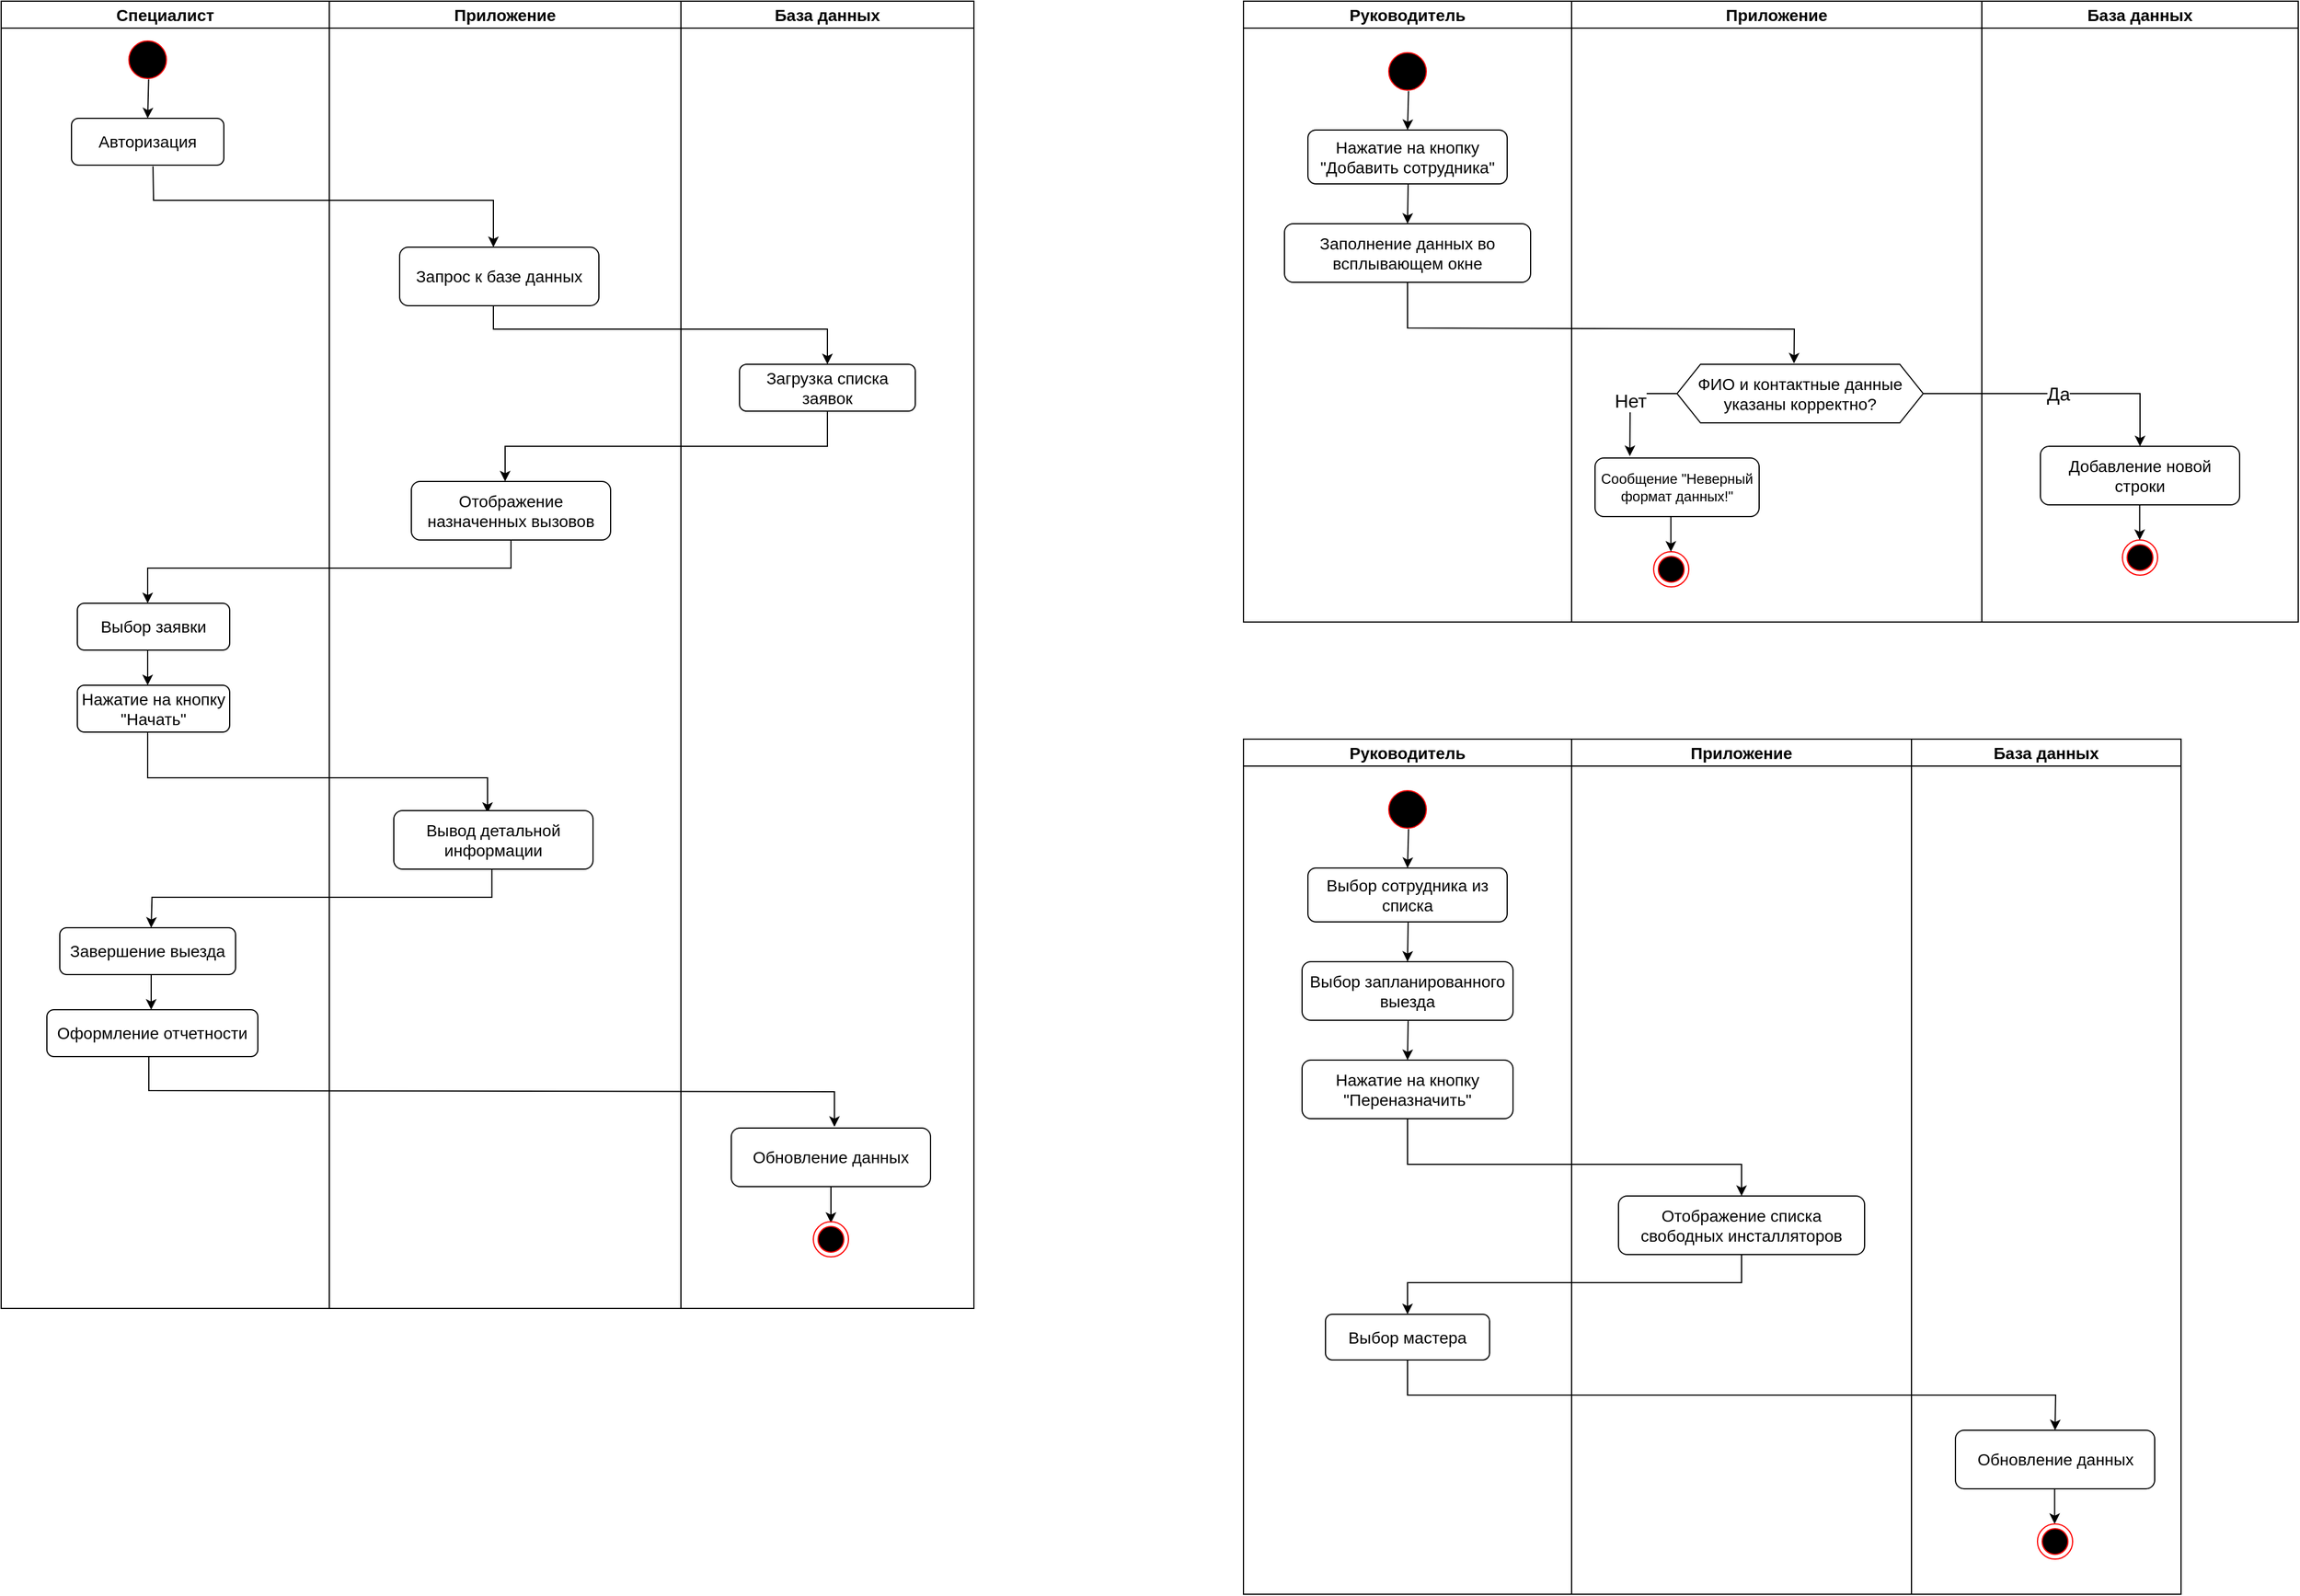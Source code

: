 <mxfile version="24.7.5">
  <diagram name="Страница — 1" id="0-6oQkvtcUhY1Rr3Mdyo">
    <mxGraphModel dx="1183" dy="1188" grid="0" gridSize="10" guides="1" tooltips="1" connect="1" arrows="1" fold="1" page="1" pageScale="1" pageWidth="3300" pageHeight="2339" math="0" shadow="0">
      <root>
        <mxCell id="0" />
        <mxCell id="1" parent="0" />
        <mxCell id="awgoyA_Zgk-H656Sgtl1-2" value="&lt;span style=&quot;font-size: 14px;&quot;&gt;База данных&lt;/span&gt;" style="swimlane;whiteSpace=wrap;html=1;" parent="1" vertex="1">
          <mxGeometry x="780" y="120" width="250" height="1116" as="geometry" />
        </mxCell>
        <mxCell id="awgoyA_Zgk-H656Sgtl1-8" value="Загрузка списка заявок" style="rounded=1;whiteSpace=wrap;html=1;fontSize=14;" parent="awgoyA_Zgk-H656Sgtl1-2" vertex="1">
          <mxGeometry x="50" y="310" width="150" height="40" as="geometry" />
        </mxCell>
        <mxCell id="awgoyA_Zgk-H656Sgtl1-17" value="" style="endArrow=classic;html=1;rounded=0;exitX=0.5;exitY=1;exitDx=0;exitDy=0;entryX=0.5;entryY=0;entryDx=0;entryDy=0;" parent="awgoyA_Zgk-H656Sgtl1-2" target="awgoyA_Zgk-H656Sgtl1-8" edge="1">
          <mxGeometry width="50" height="50" relative="1" as="geometry">
            <mxPoint x="-160" y="260" as="sourcePoint" />
            <mxPoint x="160" y="310" as="targetPoint" />
            <Array as="points">
              <mxPoint x="-160" y="280" />
              <mxPoint x="125" y="280" />
            </Array>
          </mxGeometry>
        </mxCell>
        <mxCell id="awgoyA_Zgk-H656Sgtl1-32" value="" style="endArrow=classic;html=1;rounded=0;exitX=0.5;exitY=1;exitDx=0;exitDy=0;" parent="awgoyA_Zgk-H656Sgtl1-2" source="awgoyA_Zgk-H656Sgtl1-35" edge="1">
          <mxGeometry width="50" height="50" relative="1" as="geometry">
            <mxPoint x="134.71" y="1080" as="sourcePoint" />
            <mxPoint x="128" y="1043" as="targetPoint" />
          </mxGeometry>
        </mxCell>
        <mxCell id="awgoyA_Zgk-H656Sgtl1-31" value="" style="ellipse;html=1;shape=endState;fillColor=#000000;strokeColor=#ff0000;" parent="awgoyA_Zgk-H656Sgtl1-2" vertex="1">
          <mxGeometry x="113" y="1042" width="30" height="30" as="geometry" />
        </mxCell>
        <mxCell id="awgoyA_Zgk-H656Sgtl1-35" value="Обновление данных" style="rounded=1;whiteSpace=wrap;html=1;fontSize=14;" parent="awgoyA_Zgk-H656Sgtl1-2" vertex="1">
          <mxGeometry x="43" y="962" width="170" height="50" as="geometry" />
        </mxCell>
        <mxCell id="awgoyA_Zgk-H656Sgtl1-1" value="&lt;span style=&quot;font-size: 14px;&quot;&gt;Специалист&lt;/span&gt;" style="swimlane;whiteSpace=wrap;html=1;" parent="awgoyA_Zgk-H656Sgtl1-2" vertex="1">
          <mxGeometry x="-580" width="280" height="1116" as="geometry" />
        </mxCell>
        <mxCell id="awgoyA_Zgk-H656Sgtl1-3" value="" style="ellipse;html=1;shape=startState;fillColor=#000000;strokeColor=#ff0000;" parent="awgoyA_Zgk-H656Sgtl1-1" vertex="1">
          <mxGeometry x="105" y="30" width="40" height="40" as="geometry" />
        </mxCell>
        <mxCell id="awgoyA_Zgk-H656Sgtl1-5" value="" style="endArrow=classic;html=1;rounded=0;entryX=0.5;entryY=0;entryDx=0;entryDy=0;exitX=0.521;exitY=0.918;exitDx=0;exitDy=0;exitPerimeter=0;" parent="awgoyA_Zgk-H656Sgtl1-1" source="awgoyA_Zgk-H656Sgtl1-3" target="awgoyA_Zgk-H656Sgtl1-6" edge="1">
          <mxGeometry width="50" height="50" relative="1" as="geometry">
            <mxPoint x="121" y="70" as="sourcePoint" />
            <mxPoint x="175" y="110" as="targetPoint" />
          </mxGeometry>
        </mxCell>
        <mxCell id="awgoyA_Zgk-H656Sgtl1-6" value="Авторизация" style="rounded=1;whiteSpace=wrap;html=1;fontSize=14;" parent="awgoyA_Zgk-H656Sgtl1-1" vertex="1">
          <mxGeometry x="60" y="100" width="130" height="40" as="geometry" />
        </mxCell>
        <mxCell id="awgoyA_Zgk-H656Sgtl1-34" value="" style="endArrow=classic;html=1;rounded=0;exitX=0.535;exitY=1.025;exitDx=0;exitDy=0;exitPerimeter=0;entryX=0.5;entryY=0;entryDx=0;entryDy=0;" parent="awgoyA_Zgk-H656Sgtl1-1" edge="1">
          <mxGeometry width="50" height="50" relative="1" as="geometry">
            <mxPoint x="126" y="901" as="sourcePoint" />
            <mxPoint x="711" y="961" as="targetPoint" />
            <Array as="points">
              <mxPoint x="126" y="930" />
              <mxPoint x="711" y="931" />
            </Array>
          </mxGeometry>
        </mxCell>
        <mxCell id="awgoyA_Zgk-H656Sgtl1-28" value="Завершение выезда" style="rounded=1;whiteSpace=wrap;html=1;fontSize=14;" parent="awgoyA_Zgk-H656Sgtl1-1" vertex="1">
          <mxGeometry x="50" y="791" width="150" height="40" as="geometry" />
        </mxCell>
        <mxCell id="awgoyA_Zgk-H656Sgtl1-29" value="" style="endArrow=classic;html=1;rounded=0;exitX=0.5;exitY=1;exitDx=0;exitDy=0;" parent="awgoyA_Zgk-H656Sgtl1-1" edge="1">
          <mxGeometry width="50" height="50" relative="1" as="geometry">
            <mxPoint x="128" y="831" as="sourcePoint" />
            <mxPoint x="128" y="861" as="targetPoint" />
          </mxGeometry>
        </mxCell>
        <mxCell id="awgoyA_Zgk-H656Sgtl1-30" value="Оформление отчетности" style="rounded=1;whiteSpace=wrap;html=1;fontSize=14;" parent="awgoyA_Zgk-H656Sgtl1-1" vertex="1">
          <mxGeometry x="39" y="861" width="180" height="40" as="geometry" />
        </mxCell>
        <mxCell id="awgoyA_Zgk-H656Sgtl1-7" value="" style="endArrow=classic;html=1;rounded=0;exitX=0.535;exitY=1.025;exitDx=0;exitDy=0;exitPerimeter=0;" parent="1" source="awgoyA_Zgk-H656Sgtl1-6" edge="1">
          <mxGeometry width="50" height="50" relative="1" as="geometry">
            <mxPoint x="380" y="360" as="sourcePoint" />
            <mxPoint x="620" y="330" as="targetPoint" />
            <Array as="points">
              <mxPoint x="330" y="290" />
              <mxPoint x="620" y="290" />
            </Array>
          </mxGeometry>
        </mxCell>
        <mxCell id="awgoyA_Zgk-H656Sgtl1-10" value="&lt;span style=&quot;font-size: 14px;&quot;&gt;Приложение&lt;/span&gt;" style="swimlane;whiteSpace=wrap;html=1;" parent="1" vertex="1">
          <mxGeometry x="480" y="120" width="300" height="1116" as="geometry" />
        </mxCell>
        <mxCell id="awgoyA_Zgk-H656Sgtl1-16" value="Запрос к базе данных" style="rounded=1;whiteSpace=wrap;html=1;fontSize=14;" parent="awgoyA_Zgk-H656Sgtl1-10" vertex="1">
          <mxGeometry x="60" y="210" width="170" height="50" as="geometry" />
        </mxCell>
        <mxCell id="awgoyA_Zgk-H656Sgtl1-19" value="Выбор заявки" style="rounded=1;whiteSpace=wrap;html=1;fontSize=14;" parent="awgoyA_Zgk-H656Sgtl1-10" vertex="1">
          <mxGeometry x="-215" y="514" width="130" height="40" as="geometry" />
        </mxCell>
        <mxCell id="awgoyA_Zgk-H656Sgtl1-20" value="" style="endArrow=classic;html=1;rounded=0;exitX=0.5;exitY=1;exitDx=0;exitDy=0;" parent="awgoyA_Zgk-H656Sgtl1-10" edge="1">
          <mxGeometry width="50" height="50" relative="1" as="geometry">
            <mxPoint x="-155" y="554" as="sourcePoint" />
            <mxPoint x="-155" y="584" as="targetPoint" />
          </mxGeometry>
        </mxCell>
        <mxCell id="awgoyA_Zgk-H656Sgtl1-21" value="Нажатие на кнопку &quot;Начать&quot;" style="rounded=1;whiteSpace=wrap;html=1;fontSize=14;" parent="awgoyA_Zgk-H656Sgtl1-10" vertex="1">
          <mxGeometry x="-215" y="584" width="130" height="40" as="geometry" />
        </mxCell>
        <mxCell id="awgoyA_Zgk-H656Sgtl1-22" value="" style="endArrow=classic;html=1;rounded=0;exitX=0.535;exitY=1.025;exitDx=0;exitDy=0;exitPerimeter=0;" parent="awgoyA_Zgk-H656Sgtl1-10" edge="1">
          <mxGeometry width="50" height="50" relative="1" as="geometry">
            <mxPoint x="-155" y="624" as="sourcePoint" />
            <mxPoint x="135" y="693" as="targetPoint" />
            <Array as="points">
              <mxPoint x="-155" y="663" />
              <mxPoint x="135" y="663" />
            </Array>
          </mxGeometry>
        </mxCell>
        <mxCell id="awgoyA_Zgk-H656Sgtl1-15" value="Отображение назначенных вызовов" style="rounded=1;whiteSpace=wrap;html=1;fontSize=14;" parent="awgoyA_Zgk-H656Sgtl1-10" vertex="1">
          <mxGeometry x="70" y="410" width="170" height="50" as="geometry" />
        </mxCell>
        <mxCell id="awgoyA_Zgk-H656Sgtl1-23" value="Вывод детальной информации" style="rounded=1;whiteSpace=wrap;html=1;fontSize=14;" parent="awgoyA_Zgk-H656Sgtl1-10" vertex="1">
          <mxGeometry x="55" y="691" width="170" height="50" as="geometry" />
        </mxCell>
        <mxCell id="awgoyA_Zgk-H656Sgtl1-18" value="" style="endArrow=classic;html=1;rounded=0;exitX=0.5;exitY=1;exitDx=0;exitDy=0;" parent="awgoyA_Zgk-H656Sgtl1-10" source="awgoyA_Zgk-H656Sgtl1-15" edge="1">
          <mxGeometry width="50" height="50" relative="1" as="geometry">
            <mxPoint x="160" y="460" as="sourcePoint" />
            <mxPoint x="-155" y="514" as="targetPoint" />
            <Array as="points">
              <mxPoint x="155" y="484" />
              <mxPoint x="-155" y="484" />
            </Array>
          </mxGeometry>
        </mxCell>
        <mxCell id="awgoyA_Zgk-H656Sgtl1-27" value="" style="endArrow=classic;html=1;rounded=0;exitX=0.5;exitY=1;exitDx=0;exitDy=0;entryX=0.462;entryY=0;entryDx=0;entryDy=0;entryPerimeter=0;" parent="awgoyA_Zgk-H656Sgtl1-10" edge="1">
          <mxGeometry width="50" height="50" relative="1" as="geometry">
            <mxPoint x="138.7" y="741" as="sourcePoint" />
            <mxPoint x="-152.0" y="791" as="targetPoint" />
            <Array as="points">
              <mxPoint x="138.7" y="765" />
              <mxPoint x="-151.3" y="765" />
            </Array>
          </mxGeometry>
        </mxCell>
        <mxCell id="awgoyA_Zgk-H656Sgtl1-14" value="" style="endArrow=classic;html=1;rounded=0;exitX=0.5;exitY=1;exitDx=0;exitDy=0;" parent="1" source="awgoyA_Zgk-H656Sgtl1-8" edge="1">
          <mxGeometry width="50" height="50" relative="1" as="geometry">
            <mxPoint x="415" y="486" as="sourcePoint" />
            <mxPoint x="630" y="530" as="targetPoint" />
            <Array as="points">
              <mxPoint x="905" y="500" />
              <mxPoint x="630" y="500" />
            </Array>
          </mxGeometry>
        </mxCell>
        <mxCell id="awgoyA_Zgk-H656Sgtl1-36" value="&lt;span style=&quot;font-size: 14px;&quot;&gt;Руководитель&lt;/span&gt;" style="swimlane;whiteSpace=wrap;html=1;" parent="1" vertex="1">
          <mxGeometry x="1260" y="120" width="280" height="530" as="geometry" />
        </mxCell>
        <mxCell id="awgoyA_Zgk-H656Sgtl1-37" value="" style="ellipse;html=1;shape=startState;fillColor=#000000;strokeColor=#ff0000;" parent="awgoyA_Zgk-H656Sgtl1-36" vertex="1">
          <mxGeometry x="120" y="40" width="40" height="40" as="geometry" />
        </mxCell>
        <mxCell id="awgoyA_Zgk-H656Sgtl1-38" value="" style="endArrow=classic;html=1;rounded=0;entryX=0.5;entryY=0;entryDx=0;entryDy=0;exitX=0.521;exitY=0.918;exitDx=0;exitDy=0;exitPerimeter=0;" parent="awgoyA_Zgk-H656Sgtl1-36" source="awgoyA_Zgk-H656Sgtl1-37" edge="1">
          <mxGeometry width="50" height="50" relative="1" as="geometry">
            <mxPoint x="136" y="80" as="sourcePoint" />
            <mxPoint x="140" y="110" as="targetPoint" />
          </mxGeometry>
        </mxCell>
        <mxCell id="awgoyA_Zgk-H656Sgtl1-50" value="Нажатие на кнопку &quot;Добавить сотрудника&quot;" style="rounded=1;whiteSpace=wrap;html=1;fontSize=14;" parent="awgoyA_Zgk-H656Sgtl1-36" vertex="1">
          <mxGeometry x="55" y="110" width="170" height="46" as="geometry" />
        </mxCell>
        <mxCell id="awgoyA_Zgk-H656Sgtl1-64" value="" style="endArrow=classic;html=1;rounded=0;entryX=0.5;entryY=0;entryDx=0;entryDy=0;exitX=0.521;exitY=0.918;exitDx=0;exitDy=0;exitPerimeter=0;" parent="awgoyA_Zgk-H656Sgtl1-36" target="awgoyA_Zgk-H656Sgtl1-65" edge="1">
          <mxGeometry width="50" height="50" relative="1" as="geometry">
            <mxPoint x="140.5" y="156" as="sourcePoint" />
            <mxPoint x="139.5" y="189" as="targetPoint" />
          </mxGeometry>
        </mxCell>
        <mxCell id="awgoyA_Zgk-H656Sgtl1-65" value="Заполнение данных во всплывающем окне" style="rounded=1;whiteSpace=wrap;html=1;fontSize=14;" parent="awgoyA_Zgk-H656Sgtl1-36" vertex="1">
          <mxGeometry x="35" y="190" width="210" height="50" as="geometry" />
        </mxCell>
        <mxCell id="awgoyA_Zgk-H656Sgtl1-41" value="&lt;span style=&quot;font-size: 14px;&quot;&gt;База данных&lt;/span&gt;" style="swimlane;whiteSpace=wrap;html=1;" parent="1" vertex="1">
          <mxGeometry x="1890" y="120" width="270" height="530" as="geometry" />
        </mxCell>
        <mxCell id="awgoyA_Zgk-H656Sgtl1-44" value="" style="ellipse;html=1;shape=endState;fillColor=#000000;strokeColor=#ff0000;" parent="awgoyA_Zgk-H656Sgtl1-41" vertex="1">
          <mxGeometry x="120" y="460" width="30" height="30" as="geometry" />
        </mxCell>
        <mxCell id="awgoyA_Zgk-H656Sgtl1-45" value="" style="endArrow=classic;html=1;rounded=0;exitX=0.5;exitY=1;exitDx=0;exitDy=0;" parent="awgoyA_Zgk-H656Sgtl1-41" edge="1">
          <mxGeometry width="50" height="50" relative="1" as="geometry">
            <mxPoint x="134.71" y="430" as="sourcePoint" />
            <mxPoint x="134.71" y="460" as="targetPoint" />
          </mxGeometry>
        </mxCell>
        <mxCell id="awgoyA_Zgk-H656Sgtl1-46" value="Добавление новой строки" style="rounded=1;whiteSpace=wrap;html=1;fontSize=14;" parent="awgoyA_Zgk-H656Sgtl1-41" vertex="1">
          <mxGeometry x="50" y="380" width="170" height="50" as="geometry" />
        </mxCell>
        <mxCell id="awgoyA_Zgk-H656Sgtl1-48" value="&lt;span style=&quot;font-size: 14px;&quot;&gt;Приложение&lt;/span&gt;" style="swimlane;whiteSpace=wrap;html=1;" parent="1" vertex="1">
          <mxGeometry x="1540" y="120" width="350" height="530" as="geometry" />
        </mxCell>
        <mxCell id="awgoyA_Zgk-H656Sgtl1-66" value="" style="endArrow=classic;html=1;rounded=0;exitX=0.535;exitY=1.025;exitDx=0;exitDy=0;exitPerimeter=0;entryX=0.475;entryY=-0.014;entryDx=0;entryDy=0;entryPerimeter=0;" parent="awgoyA_Zgk-H656Sgtl1-48" target="awgoyA_Zgk-H656Sgtl1-67" edge="1">
          <mxGeometry width="50" height="50" relative="1" as="geometry">
            <mxPoint x="-140" y="240" as="sourcePoint" />
            <mxPoint x="189" y="300" as="targetPoint" />
            <Array as="points">
              <mxPoint x="-140" y="279" />
              <mxPoint x="190" y="280" />
            </Array>
          </mxGeometry>
        </mxCell>
        <mxCell id="awgoyA_Zgk-H656Sgtl1-67" value="ФИО и контактные данные указаны корректно?" style="shape=hexagon;perimeter=hexagonPerimeter2;whiteSpace=wrap;html=1;fixedSize=1;fontSize=14;" parent="awgoyA_Zgk-H656Sgtl1-48" vertex="1">
          <mxGeometry x="90" y="310" width="210" height="50" as="geometry" />
        </mxCell>
        <mxCell id="awgoyA_Zgk-H656Sgtl1-70" value="Сообщение &quot;Неверный формат данных!&quot;" style="rounded=1;whiteSpace=wrap;html=1;fontSize=12;" parent="awgoyA_Zgk-H656Sgtl1-48" vertex="1">
          <mxGeometry x="20" y="390" width="140" height="50" as="geometry" />
        </mxCell>
        <mxCell id="awgoyA_Zgk-H656Sgtl1-68" value="Нет" style="endArrow=classic;html=1;rounded=0;exitX=0;exitY=0.5;exitDx=0;exitDy=0;fontSize=16;entryX=0.212;entryY=-0.033;entryDx=0;entryDy=0;entryPerimeter=0;" parent="awgoyA_Zgk-H656Sgtl1-48" source="awgoyA_Zgk-H656Sgtl1-67" target="awgoyA_Zgk-H656Sgtl1-70" edge="1">
          <mxGeometry width="50" height="50" relative="1" as="geometry">
            <mxPoint x="40" y="310" as="sourcePoint" />
            <mxPoint x="50" y="380" as="targetPoint" />
            <Array as="points">
              <mxPoint x="50" y="335" />
            </Array>
          </mxGeometry>
        </mxCell>
        <mxCell id="awgoyA_Zgk-H656Sgtl1-71" value="" style="ellipse;html=1;shape=endState;fillColor=#000000;strokeColor=#ff0000;" parent="awgoyA_Zgk-H656Sgtl1-48" vertex="1">
          <mxGeometry x="70" y="470" width="30" height="30" as="geometry" />
        </mxCell>
        <mxCell id="awgoyA_Zgk-H656Sgtl1-72" value="" style="endArrow=classic;html=1;rounded=0;exitX=0.5;exitY=1;exitDx=0;exitDy=0;" parent="awgoyA_Zgk-H656Sgtl1-48" edge="1">
          <mxGeometry width="50" height="50" relative="1" as="geometry">
            <mxPoint x="84.71" y="440" as="sourcePoint" />
            <mxPoint x="84.71" y="470" as="targetPoint" />
          </mxGeometry>
        </mxCell>
        <mxCell id="awgoyA_Zgk-H656Sgtl1-69" value="Да" style="endArrow=classic;html=1;rounded=0;exitX=1;exitY=0.5;exitDx=0;exitDy=0;fontSize=16;entryX=0.5;entryY=0;entryDx=0;entryDy=0;" parent="1" source="awgoyA_Zgk-H656Sgtl1-67" target="awgoyA_Zgk-H656Sgtl1-46" edge="1">
          <mxGeometry width="50" height="50" relative="1" as="geometry">
            <mxPoint x="2050" y="470" as="sourcePoint" />
            <mxPoint x="2030" y="520" as="targetPoint" />
            <Array as="points">
              <mxPoint x="2025" y="455" />
            </Array>
          </mxGeometry>
        </mxCell>
        <mxCell id="awgoyA_Zgk-H656Sgtl1-73" value="&lt;span style=&quot;font-size: 14px;&quot;&gt;Руководитель&lt;/span&gt;" style="swimlane;whiteSpace=wrap;html=1;" parent="1" vertex="1">
          <mxGeometry x="1260" y="750" width="280" height="730" as="geometry" />
        </mxCell>
        <mxCell id="awgoyA_Zgk-H656Sgtl1-74" value="" style="ellipse;html=1;shape=startState;fillColor=#000000;strokeColor=#ff0000;" parent="awgoyA_Zgk-H656Sgtl1-73" vertex="1">
          <mxGeometry x="120" y="40" width="40" height="40" as="geometry" />
        </mxCell>
        <mxCell id="awgoyA_Zgk-H656Sgtl1-75" value="" style="endArrow=classic;html=1;rounded=0;entryX=0.5;entryY=0;entryDx=0;entryDy=0;exitX=0.521;exitY=0.918;exitDx=0;exitDy=0;exitPerimeter=0;" parent="awgoyA_Zgk-H656Sgtl1-73" source="awgoyA_Zgk-H656Sgtl1-74" edge="1">
          <mxGeometry width="50" height="50" relative="1" as="geometry">
            <mxPoint x="136" y="80" as="sourcePoint" />
            <mxPoint x="140" y="110" as="targetPoint" />
          </mxGeometry>
        </mxCell>
        <mxCell id="awgoyA_Zgk-H656Sgtl1-76" value="Выбор сотрудника из списка" style="rounded=1;whiteSpace=wrap;html=1;fontSize=14;" parent="awgoyA_Zgk-H656Sgtl1-73" vertex="1">
          <mxGeometry x="55" y="110" width="170" height="46" as="geometry" />
        </mxCell>
        <mxCell id="awgoyA_Zgk-H656Sgtl1-77" value="" style="endArrow=classic;html=1;rounded=0;entryX=0.5;entryY=0;entryDx=0;entryDy=0;exitX=0.521;exitY=0.918;exitDx=0;exitDy=0;exitPerimeter=0;" parent="awgoyA_Zgk-H656Sgtl1-73" target="awgoyA_Zgk-H656Sgtl1-78" edge="1">
          <mxGeometry width="50" height="50" relative="1" as="geometry">
            <mxPoint x="140.5" y="156" as="sourcePoint" />
            <mxPoint x="139.5" y="189" as="targetPoint" />
          </mxGeometry>
        </mxCell>
        <mxCell id="awgoyA_Zgk-H656Sgtl1-78" value="Выбор запланированного выезда" style="rounded=1;whiteSpace=wrap;html=1;fontSize=14;" parent="awgoyA_Zgk-H656Sgtl1-73" vertex="1">
          <mxGeometry x="50" y="190" width="180" height="50" as="geometry" />
        </mxCell>
        <mxCell id="awgoyA_Zgk-H656Sgtl1-91" value="" style="endArrow=classic;html=1;rounded=0;entryX=0.5;entryY=0;entryDx=0;entryDy=0;exitX=0.521;exitY=0.918;exitDx=0;exitDy=0;exitPerimeter=0;" parent="awgoyA_Zgk-H656Sgtl1-73" target="awgoyA_Zgk-H656Sgtl1-92" edge="1">
          <mxGeometry width="50" height="50" relative="1" as="geometry">
            <mxPoint x="140.5" y="240" as="sourcePoint" />
            <mxPoint x="139.5" y="273" as="targetPoint" />
          </mxGeometry>
        </mxCell>
        <mxCell id="awgoyA_Zgk-H656Sgtl1-92" value="Нажатие на кнопку &quot;Переназначить&quot;" style="rounded=1;whiteSpace=wrap;html=1;fontSize=14;" parent="awgoyA_Zgk-H656Sgtl1-73" vertex="1">
          <mxGeometry x="50" y="274" width="180" height="50" as="geometry" />
        </mxCell>
        <mxCell id="awgoyA_Zgk-H656Sgtl1-94" value="" style="endArrow=classic;html=1;rounded=0;exitX=0.535;exitY=1.025;exitDx=0;exitDy=0;exitPerimeter=0;entryX=0.5;entryY=0;entryDx=0;entryDy=0;" parent="awgoyA_Zgk-H656Sgtl1-73" target="awgoyA_Zgk-H656Sgtl1-93" edge="1">
          <mxGeometry width="50" height="50" relative="1" as="geometry">
            <mxPoint x="140" y="324" as="sourcePoint" />
            <mxPoint x="410" y="380" as="targetPoint" />
            <Array as="points">
              <mxPoint x="140" y="363" />
              <mxPoint x="425" y="363" />
            </Array>
          </mxGeometry>
        </mxCell>
        <mxCell id="awgoyA_Zgk-H656Sgtl1-96" value="Выбор мастера" style="rounded=1;whiteSpace=wrap;html=1;fontSize=14;" parent="awgoyA_Zgk-H656Sgtl1-73" vertex="1">
          <mxGeometry x="70" y="491" width="140" height="39" as="geometry" />
        </mxCell>
        <mxCell id="awgoyA_Zgk-H656Sgtl1-79" value="&lt;span style=&quot;font-size: 14px;&quot;&gt;База данных&lt;/span&gt;" style="swimlane;whiteSpace=wrap;html=1;" parent="1" vertex="1">
          <mxGeometry x="1830" y="750" width="230" height="730" as="geometry" />
        </mxCell>
        <mxCell id="awgoyA_Zgk-H656Sgtl1-100" value="Обновление данных" style="rounded=1;whiteSpace=wrap;html=1;fontSize=14;" parent="awgoyA_Zgk-H656Sgtl1-79" vertex="1">
          <mxGeometry x="37.5" y="590" width="170" height="50" as="geometry" />
        </mxCell>
        <mxCell id="awgoyA_Zgk-H656Sgtl1-101" value="" style="endArrow=classic;html=1;rounded=0;exitX=0.5;exitY=1;exitDx=0;exitDy=0;" parent="awgoyA_Zgk-H656Sgtl1-79" edge="1">
          <mxGeometry width="50" height="50" relative="1" as="geometry">
            <mxPoint x="122.16" y="640" as="sourcePoint" />
            <mxPoint x="122.16" y="670" as="targetPoint" />
          </mxGeometry>
        </mxCell>
        <mxCell id="awgoyA_Zgk-H656Sgtl1-98" value="" style="ellipse;html=1;shape=endState;fillColor=#000000;strokeColor=#ff0000;" parent="awgoyA_Zgk-H656Sgtl1-79" vertex="1">
          <mxGeometry x="107.5" y="670" width="30" height="30" as="geometry" />
        </mxCell>
        <mxCell id="awgoyA_Zgk-H656Sgtl1-83" value="&lt;span style=&quot;font-size: 14px;&quot;&gt;Приложение&lt;/span&gt;" style="swimlane;whiteSpace=wrap;html=1;" parent="1" vertex="1">
          <mxGeometry x="1540" y="750" width="290" height="730" as="geometry" />
        </mxCell>
        <mxCell id="awgoyA_Zgk-H656Sgtl1-93" value="Отображение списка свободных инсталляторов" style="rounded=1;whiteSpace=wrap;html=1;fontSize=14;" parent="awgoyA_Zgk-H656Sgtl1-83" vertex="1">
          <mxGeometry x="40" y="390" width="210" height="50" as="geometry" />
        </mxCell>
        <mxCell id="awgoyA_Zgk-H656Sgtl1-95" value="" style="endArrow=classic;html=1;rounded=0;exitX=0.5;exitY=1;exitDx=0;exitDy=0;entryX=0.5;entryY=0;entryDx=0;entryDy=0;" parent="1" source="awgoyA_Zgk-H656Sgtl1-93" target="awgoyA_Zgk-H656Sgtl1-96" edge="1">
          <mxGeometry width="50" height="50" relative="1" as="geometry">
            <mxPoint x="1730" y="1190" as="sourcePoint" />
            <mxPoint x="1400" y="1230" as="targetPoint" />
            <Array as="points">
              <mxPoint x="1685" y="1214" />
              <mxPoint x="1400" y="1214" />
            </Array>
          </mxGeometry>
        </mxCell>
        <mxCell id="awgoyA_Zgk-H656Sgtl1-97" value="" style="endArrow=classic;html=1;rounded=0;exitX=0.5;exitY=1;exitDx=0;exitDy=0;entryX=0.5;entryY=0;entryDx=0;entryDy=0;" parent="1" source="awgoyA_Zgk-H656Sgtl1-96" target="awgoyA_Zgk-H656Sgtl1-100" edge="1">
          <mxGeometry width="50" height="50" relative="1" as="geometry">
            <mxPoint x="1402.5" y="1280" as="sourcePoint" />
            <mxPoint x="2012.5" y="1340" as="targetPoint" />
            <Array as="points">
              <mxPoint x="1400" y="1310" />
              <mxPoint x="1953" y="1310" />
            </Array>
          </mxGeometry>
        </mxCell>
      </root>
    </mxGraphModel>
  </diagram>
</mxfile>
